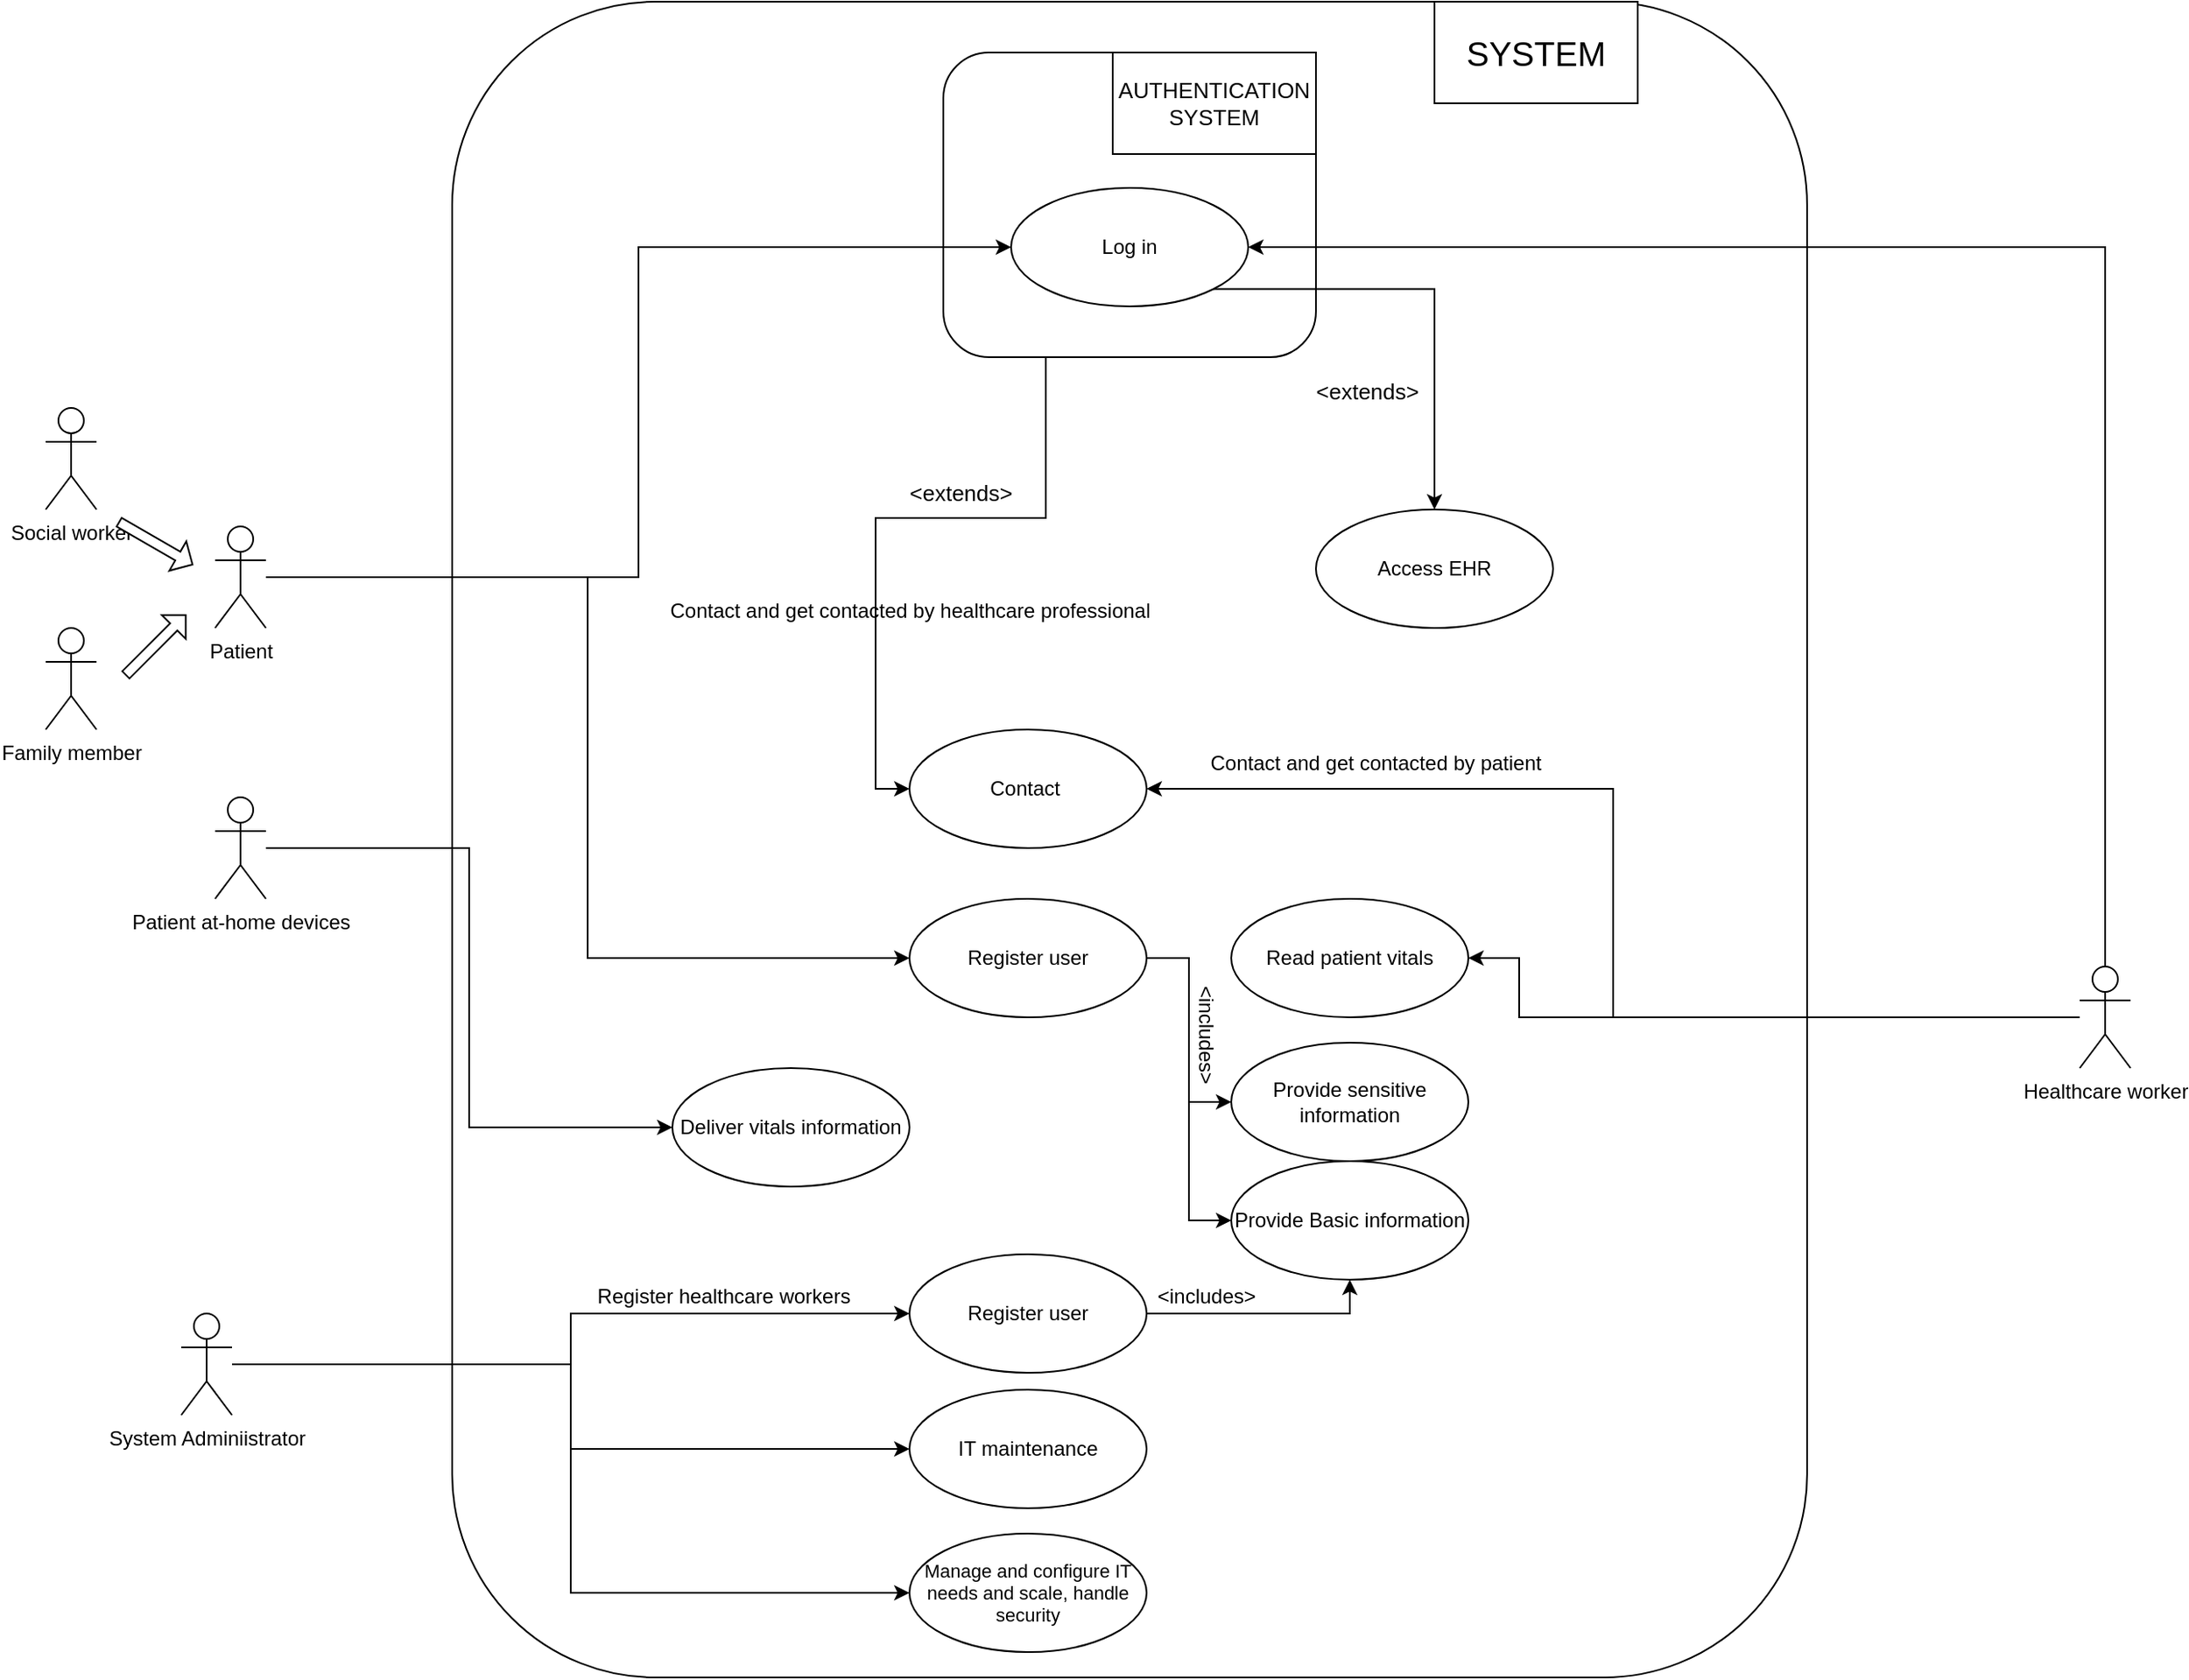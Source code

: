 <mxfile version="13.1.3">
    <diagram id="6hGFLwfOUW9BJ-s0fimq" name="Page-1">
        <mxGraphModel dx="1205" dy="2042" grid="1" gridSize="10" guides="1" tooltips="1" connect="1" arrows="1" fold="1" page="1" pageScale="1" pageWidth="827" pageHeight="1169" math="0" shadow="0">
            <root>
                <mxCell id="0"/>
                <mxCell id="1" parent="0"/>
                <mxCell id="5" value="" style="rounded=1;whiteSpace=wrap;html=1;" vertex="1" parent="1">
                    <mxGeometry x="280" y="-190" width="800" height="990" as="geometry"/>
                </mxCell>
                <mxCell id="9" style="edgeStyle=orthogonalEdgeStyle;rounded=0;orthogonalLoop=1;jettySize=auto;html=1;entryX=0;entryY=0.5;entryDx=0;entryDy=0;exitX=0;exitY=1;exitDx=0;exitDy=0;" edge="1" parent="1" source="40" target="6">
                    <mxGeometry relative="1" as="geometry"/>
                </mxCell>
                <mxCell id="12" style="edgeStyle=orthogonalEdgeStyle;rounded=0;orthogonalLoop=1;jettySize=auto;html=1;entryX=0;entryY=0.5;entryDx=0;entryDy=0;" edge="1" parent="1" source="2" target="11">
                    <mxGeometry relative="1" as="geometry"/>
                </mxCell>
                <mxCell id="2" value="Patient&lt;br&gt;" style="shape=umlActor;verticalLabelPosition=bottom;labelBackgroundColor=#ffffff;verticalAlign=top;html=1;" vertex="1" parent="1">
                    <mxGeometry x="140" y="120" width="30" height="60" as="geometry"/>
                </mxCell>
                <mxCell id="10" style="edgeStyle=orthogonalEdgeStyle;rounded=0;orthogonalLoop=1;jettySize=auto;html=1;entryX=1;entryY=0.5;entryDx=0;entryDy=0;" edge="1" parent="1" source="3" target="6">
                    <mxGeometry relative="1" as="geometry"/>
                </mxCell>
                <mxCell id="19" style="edgeStyle=orthogonalEdgeStyle;rounded=0;orthogonalLoop=1;jettySize=auto;html=1;entryX=1;entryY=0.5;entryDx=0;entryDy=0;" edge="1" parent="1" source="3" target="18">
                    <mxGeometry relative="1" as="geometry">
                        <Array as="points">
                            <mxPoint x="910" y="410"/>
                            <mxPoint x="910" y="375"/>
                        </Array>
                    </mxGeometry>
                </mxCell>
                <mxCell id="3" value="Healthcare worker" style="shape=umlActor;verticalLabelPosition=bottom;labelBackgroundColor=#ffffff;verticalAlign=top;html=1;" vertex="1" parent="1">
                    <mxGeometry x="1241" y="380" width="30" height="60" as="geometry"/>
                </mxCell>
                <mxCell id="16" style="edgeStyle=orthogonalEdgeStyle;rounded=0;orthogonalLoop=1;jettySize=auto;html=1;entryX=0;entryY=0.5;entryDx=0;entryDy=0;" edge="1" parent="1" source="4" target="15">
                    <mxGeometry relative="1" as="geometry"/>
                </mxCell>
                <mxCell id="26" style="edgeStyle=orthogonalEdgeStyle;rounded=0;orthogonalLoop=1;jettySize=auto;html=1;" edge="1" parent="1" source="4" target="24">
                    <mxGeometry relative="1" as="geometry"/>
                </mxCell>
                <mxCell id="27" style="edgeStyle=orthogonalEdgeStyle;rounded=0;orthogonalLoop=1;jettySize=auto;html=1;entryX=0;entryY=0.5;entryDx=0;entryDy=0;" edge="1" parent="1" source="4" target="25">
                    <mxGeometry relative="1" as="geometry"/>
                </mxCell>
                <mxCell id="4" value="System Adminiistrator" style="shape=umlActor;verticalLabelPosition=bottom;labelBackgroundColor=#ffffff;verticalAlign=top;html=1;" vertex="1" parent="1">
                    <mxGeometry x="120" y="585" width="30" height="60" as="geometry"/>
                </mxCell>
                <mxCell id="6" value="Contact&amp;nbsp;" style="ellipse;whiteSpace=wrap;html=1;" vertex="1" parent="1">
                    <mxGeometry x="550" y="240" width="140" height="70" as="geometry"/>
                </mxCell>
                <mxCell id="32" style="edgeStyle=orthogonalEdgeStyle;rounded=0;orthogonalLoop=1;jettySize=auto;html=1;entryX=0;entryY=0.5;entryDx=0;entryDy=0;" edge="1" parent="1" source="11" target="30">
                    <mxGeometry relative="1" as="geometry"/>
                </mxCell>
                <mxCell id="35" style="edgeStyle=orthogonalEdgeStyle;rounded=0;orthogonalLoop=1;jettySize=auto;html=1;entryX=0;entryY=0.5;entryDx=0;entryDy=0;" edge="1" parent="1" source="11" target="31">
                    <mxGeometry relative="1" as="geometry"/>
                </mxCell>
                <mxCell id="11" value="Register user" style="ellipse;whiteSpace=wrap;html=1;" vertex="1" parent="1">
                    <mxGeometry x="550" y="340" width="140" height="70" as="geometry"/>
                </mxCell>
                <mxCell id="13" value="Contact and get contacted by patient&lt;br&gt;" style="text;html=1;align=center;verticalAlign=middle;resizable=0;points=[];autosize=1;" vertex="1" parent="1">
                    <mxGeometry x="720" y="250" width="210" height="20" as="geometry"/>
                </mxCell>
                <mxCell id="14" value="Contact and get contacted by healthcare professional" style="text;html=1;align=center;verticalAlign=middle;resizable=0;points=[];autosize=1;" vertex="1" parent="1">
                    <mxGeometry x="400" y="160" width="300" height="20" as="geometry"/>
                </mxCell>
                <mxCell id="36" style="edgeStyle=orthogonalEdgeStyle;rounded=0;orthogonalLoop=1;jettySize=auto;html=1;" edge="1" parent="1" source="15" target="30">
                    <mxGeometry relative="1" as="geometry">
                        <Array as="points">
                            <mxPoint x="810" y="585"/>
                        </Array>
                    </mxGeometry>
                </mxCell>
                <mxCell id="15" value="Register user" style="ellipse;whiteSpace=wrap;html=1;" vertex="1" parent="1">
                    <mxGeometry x="550" y="550" width="140" height="70" as="geometry"/>
                </mxCell>
                <mxCell id="17" value="Register healthcare workers" style="text;html=1;align=center;verticalAlign=middle;resizable=0;points=[];autosize=1;" vertex="1" parent="1">
                    <mxGeometry x="360" y="565" width="160" height="20" as="geometry"/>
                </mxCell>
                <mxCell id="18" value="Read patient vitals" style="ellipse;whiteSpace=wrap;html=1;" vertex="1" parent="1">
                    <mxGeometry x="740" y="340" width="140" height="70" as="geometry"/>
                </mxCell>
                <mxCell id="22" style="edgeStyle=orthogonalEdgeStyle;rounded=0;orthogonalLoop=1;jettySize=auto;html=1;entryX=0;entryY=0.5;entryDx=0;entryDy=0;" edge="1" parent="1" source="20" target="21">
                    <mxGeometry relative="1" as="geometry"/>
                </mxCell>
                <mxCell id="20" value="Patient at-home devices" style="shape=umlActor;verticalLabelPosition=bottom;labelBackgroundColor=#ffffff;verticalAlign=top;html=1;" vertex="1" parent="1">
                    <mxGeometry x="140" y="280" width="30" height="60" as="geometry"/>
                </mxCell>
                <mxCell id="21" value="Deliver vitals information" style="ellipse;whiteSpace=wrap;html=1;" vertex="1" parent="1">
                    <mxGeometry x="410" y="440" width="140" height="70" as="geometry"/>
                </mxCell>
                <mxCell id="24" value="IT maintenance" style="ellipse;whiteSpace=wrap;html=1;" vertex="1" parent="1">
                    <mxGeometry x="550" y="630" width="140" height="70" as="geometry"/>
                </mxCell>
                <mxCell id="25" value="Manage and configure IT needs and scale, handle security" style="ellipse;whiteSpace=wrap;html=1;fontSize=11;" vertex="1" parent="1">
                    <mxGeometry x="550" y="715" width="140" height="70" as="geometry"/>
                </mxCell>
                <mxCell id="29" value="&lt;font style=&quot;font-size: 20px&quot;&gt;SYSTEM&lt;/font&gt;" style="rounded=0;whiteSpace=wrap;html=1;" vertex="1" parent="1">
                    <mxGeometry x="860" y="-190" width="120" height="60" as="geometry"/>
                </mxCell>
                <mxCell id="30" value="Provide Basic information" style="ellipse;whiteSpace=wrap;html=1;" vertex="1" parent="1">
                    <mxGeometry x="740" y="495" width="140" height="70" as="geometry"/>
                </mxCell>
                <mxCell id="31" value="Provide sensitive information" style="ellipse;whiteSpace=wrap;html=1;" vertex="1" parent="1">
                    <mxGeometry x="740" y="425" width="140" height="70" as="geometry"/>
                </mxCell>
                <mxCell id="34" value="&amp;lt;includes&amp;gt;" style="text;html=1;align=center;verticalAlign=middle;resizable=0;points=[];autosize=1;rotation=90;" vertex="1" parent="1">
                    <mxGeometry x="690" y="410" width="70" height="20" as="geometry"/>
                </mxCell>
                <mxCell id="37" value="&amp;lt;includes&amp;gt;" style="text;html=1;align=center;verticalAlign=middle;resizable=0;points=[];autosize=1;rotation=0;" vertex="1" parent="1">
                    <mxGeometry x="690" y="565" width="70" height="20" as="geometry"/>
                </mxCell>
                <mxCell id="38" value="" style="rounded=1;whiteSpace=wrap;html=1;" vertex="1" parent="1">
                    <mxGeometry x="570" y="-160" width="220" height="180" as="geometry"/>
                </mxCell>
                <mxCell id="39" value="&lt;font style=&quot;font-size: 13px&quot;&gt;AUTHENTICATION&lt;br style=&quot;font-size: 13px&quot;&gt;SYSTEM&lt;br style=&quot;font-size: 13px&quot;&gt;&lt;/font&gt;" style="rounded=0;whiteSpace=wrap;html=1;fontSize=13;" vertex="1" parent="1">
                    <mxGeometry x="670" y="-160" width="120" height="60" as="geometry"/>
                </mxCell>
                <mxCell id="44" style="edgeStyle=orthogonalEdgeStyle;rounded=0;orthogonalLoop=1;jettySize=auto;html=1;exitX=1;exitY=1;exitDx=0;exitDy=0;fontSize=13;" edge="1" parent="1" source="40" target="43">
                    <mxGeometry relative="1" as="geometry"/>
                </mxCell>
                <mxCell id="40" value="Log in" style="ellipse;whiteSpace=wrap;html=1;" vertex="1" parent="1">
                    <mxGeometry x="610" y="-80" width="140" height="70" as="geometry"/>
                </mxCell>
                <mxCell id="43" value="Access EHR" style="ellipse;whiteSpace=wrap;html=1;" vertex="1" parent="1">
                    <mxGeometry x="790" y="110" width="140" height="70" as="geometry"/>
                </mxCell>
                <mxCell id="45" value="&amp;lt;extends&amp;gt;" style="text;html=1;align=center;verticalAlign=middle;resizable=0;points=[];autosize=1;fontSize=13;" vertex="1" parent="1">
                    <mxGeometry x="780" y="30" width="80" height="20" as="geometry"/>
                </mxCell>
                <mxCell id="41" style="edgeStyle=orthogonalEdgeStyle;rounded=0;orthogonalLoop=1;jettySize=auto;html=1;entryX=1;entryY=0.5;entryDx=0;entryDy=0;fontSize=13;exitX=0.5;exitY=0;exitDx=0;exitDy=0;exitPerimeter=0;" edge="1" parent="1" source="3" target="40">
                    <mxGeometry relative="1" as="geometry"/>
                </mxCell>
                <mxCell id="42" style="edgeStyle=orthogonalEdgeStyle;rounded=0;orthogonalLoop=1;jettySize=auto;html=1;entryX=0;entryY=0.5;entryDx=0;entryDy=0;fontSize=13;" edge="1" parent="1" source="2" target="40">
                    <mxGeometry relative="1" as="geometry"/>
                </mxCell>
                <mxCell id="46" value="Social worker&lt;span style=&quot;color: rgba(0 , 0 , 0 , 0) ; font-family: monospace ; font-size: 0px ; background-color: rgb(248 , 249 , 250)&quot;&gt;%3CmxGraphModel%3E%3Croot%3E%3CmxCell%20id%3D%220%22%2F%3E%3CmxCell%20id%3D%221%22%20parent%3D%220%22%2F%3E%3CmxCell%20id%3D%222%22%20value%3D%22Patient%26lt%3Bbr%26gt%3B%22%20style%3D%22shape%3DumlActor%3BverticalLabelPosition%3Dbottom%3BlabelBackgroundColor%3D%23ffffff%3BverticalAlign%3Dtop%3Bhtml%3D1%3B%22%20vertex%3D%221%22%20parent%3D%221%22%3E%3CmxGeometry%20x%3D%22140%22%20y%3D%22120%22%20width%3D%2230%22%20height%3D%2260%22%20as%3D%22geometry%22%2F%3E%3C%2FmxCell%3E%3C%2Froot%3E%3C%2FmxGraphModel%3E&lt;/span&gt;&lt;span style=&quot;color: rgba(0 , 0 , 0 , 0) ; font-family: monospace ; font-size: 0px ; background-color: rgb(248 , 249 , 250)&quot;&gt;%3CmxGraphModel%3E%3Croot%3E%3CmxCell%20id%3D%220%22%2F%3E%3CmxCell%20id%3D%221%22%20parent%3D%220%22%2F%3E%3CmxCell%20id%3D%222%22%20value%3D%22Patient%26lt%3Bbr%26gt%3B%22%20style%3D%22shape%3DumlActor%3BverticalLabelPosition%3Dbottom%3BlabelBackgroundColor%3D%23ffffff%3BverticalAlign%3Dtop%3Bhtml%3D1%3B%22%20vertex%3D%221%22%20parent%3D%221%22%3E%3CmxGeometry%20x%3D%22140%22%20y%3D%22120%22%20width%3D%2230%22%20height%3D%2260%22%20as%3D%22geometry%22%2F%3E%3C%2FmxCell%3E%3C%2Froot%3E%3C%2FmxGraphModel%3E&lt;/span&gt;" style="shape=umlActor;verticalLabelPosition=bottom;labelBackgroundColor=#ffffff;verticalAlign=top;html=1;" vertex="1" parent="1">
                    <mxGeometry x="40" y="50" width="30" height="60" as="geometry"/>
                </mxCell>
                <mxCell id="47" value="Family member" style="shape=umlActor;verticalLabelPosition=bottom;labelBackgroundColor=#ffffff;verticalAlign=top;html=1;" vertex="1" parent="1">
                    <mxGeometry x="40" y="180" width="30" height="60" as="geometry"/>
                </mxCell>
                <mxCell id="51" value="" style="shape=singleArrow;whiteSpace=wrap;html=1;fontSize=13;rotation=-45;" vertex="1" parent="1">
                    <mxGeometry x="80" y="180" width="50" height="20" as="geometry"/>
                </mxCell>
                <mxCell id="52" value="" style="shape=singleArrow;whiteSpace=wrap;html=1;fontSize=13;rotation=30;" vertex="1" parent="1">
                    <mxGeometry x="80" y="120" width="50" height="20" as="geometry"/>
                </mxCell>
                <mxCell id="53" value="&amp;lt;extends&amp;gt;" style="text;html=1;align=center;verticalAlign=middle;resizable=0;points=[];autosize=1;fontSize=13;" vertex="1" parent="1">
                    <mxGeometry x="540" y="90" width="80" height="20" as="geometry"/>
                </mxCell>
            </root>
        </mxGraphModel>
    </diagram>
</mxfile>